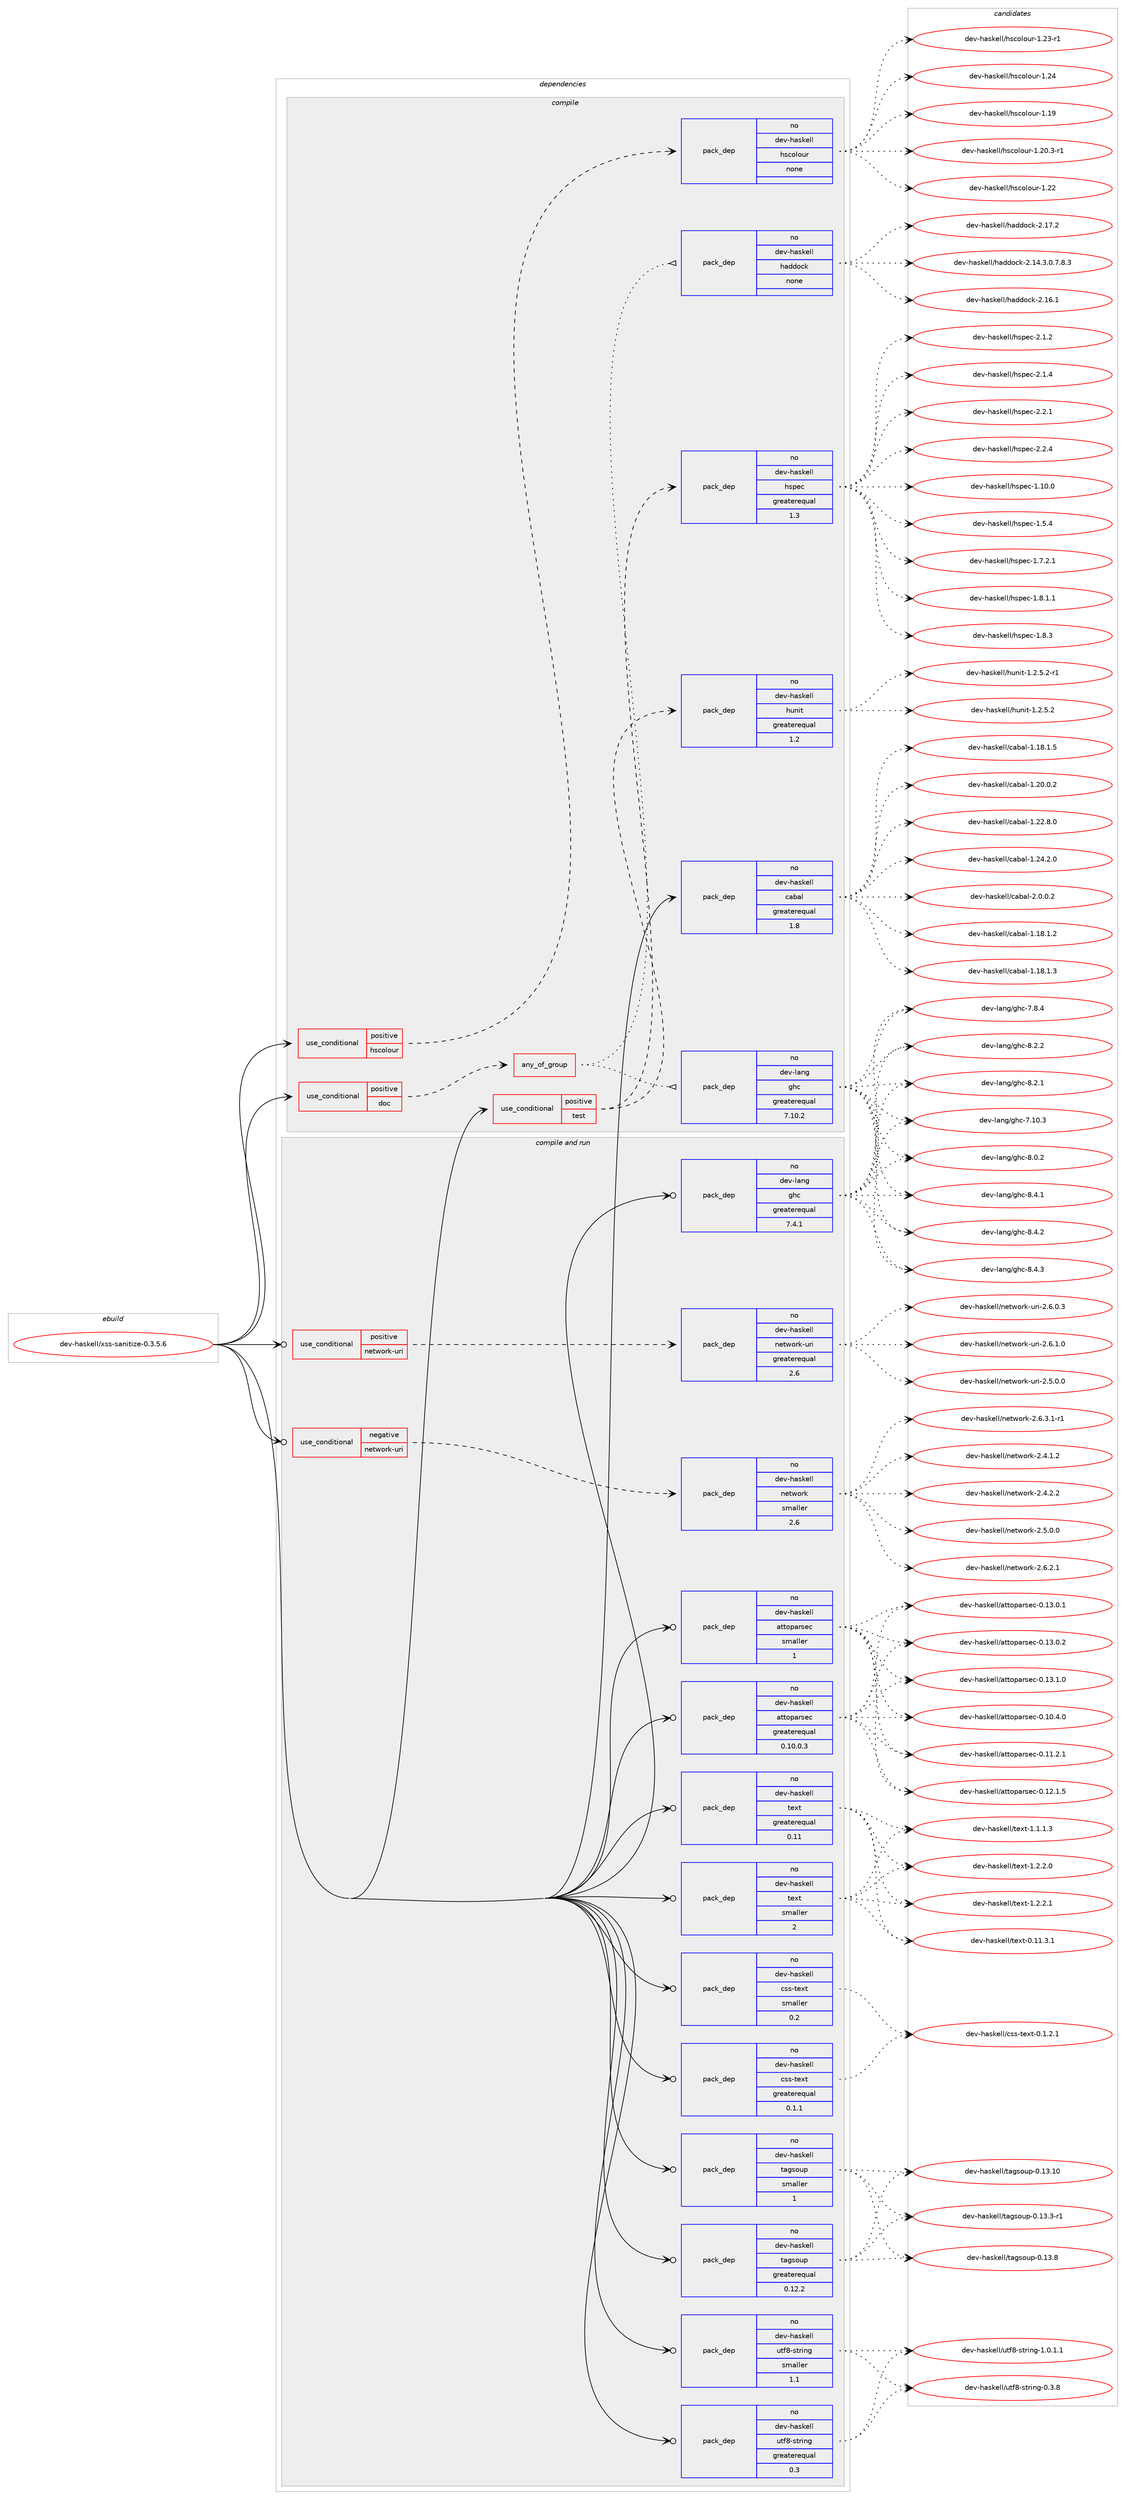 digraph prolog {

# *************
# Graph options
# *************

newrank=true;
concentrate=true;
compound=true;
graph [rankdir=LR,fontname=Helvetica,fontsize=10,ranksep=1.5];#, ranksep=2.5, nodesep=0.2];
edge  [arrowhead=vee];
node  [fontname=Helvetica,fontsize=10];

# **********
# The ebuild
# **********

subgraph cluster_leftcol {
color=gray;
rank=same;
label=<<i>ebuild</i>>;
id [label="dev-haskell/xss-sanitize-0.3.5.6", color=red, width=4, href="../dev-haskell/xss-sanitize-0.3.5.6.svg"];
}

# ****************
# The dependencies
# ****************

subgraph cluster_midcol {
color=gray;
label=<<i>dependencies</i>>;
subgraph cluster_compile {
fillcolor="#eeeeee";
style=filled;
label=<<i>compile</i>>;
subgraph cond362167 {
dependency1348653 [label=<<TABLE BORDER="0" CELLBORDER="1" CELLSPACING="0" CELLPADDING="4"><TR><TD ROWSPAN="3" CELLPADDING="10">use_conditional</TD></TR><TR><TD>positive</TD></TR><TR><TD>doc</TD></TR></TABLE>>, shape=none, color=red];
subgraph any21823 {
dependency1348654 [label=<<TABLE BORDER="0" CELLBORDER="1" CELLSPACING="0" CELLPADDING="4"><TR><TD CELLPADDING="10">any_of_group</TD></TR></TABLE>>, shape=none, color=red];subgraph pack964111 {
dependency1348655 [label=<<TABLE BORDER="0" CELLBORDER="1" CELLSPACING="0" CELLPADDING="4" WIDTH="220"><TR><TD ROWSPAN="6" CELLPADDING="30">pack_dep</TD></TR><TR><TD WIDTH="110">no</TD></TR><TR><TD>dev-haskell</TD></TR><TR><TD>haddock</TD></TR><TR><TD>none</TD></TR><TR><TD></TD></TR></TABLE>>, shape=none, color=blue];
}
dependency1348654:e -> dependency1348655:w [weight=20,style="dotted",arrowhead="oinv"];
subgraph pack964112 {
dependency1348656 [label=<<TABLE BORDER="0" CELLBORDER="1" CELLSPACING="0" CELLPADDING="4" WIDTH="220"><TR><TD ROWSPAN="6" CELLPADDING="30">pack_dep</TD></TR><TR><TD WIDTH="110">no</TD></TR><TR><TD>dev-lang</TD></TR><TR><TD>ghc</TD></TR><TR><TD>greaterequal</TD></TR><TR><TD>7.10.2</TD></TR></TABLE>>, shape=none, color=blue];
}
dependency1348654:e -> dependency1348656:w [weight=20,style="dotted",arrowhead="oinv"];
}
dependency1348653:e -> dependency1348654:w [weight=20,style="dashed",arrowhead="vee"];
}
id:e -> dependency1348653:w [weight=20,style="solid",arrowhead="vee"];
subgraph cond362168 {
dependency1348657 [label=<<TABLE BORDER="0" CELLBORDER="1" CELLSPACING="0" CELLPADDING="4"><TR><TD ROWSPAN="3" CELLPADDING="10">use_conditional</TD></TR><TR><TD>positive</TD></TR><TR><TD>hscolour</TD></TR></TABLE>>, shape=none, color=red];
subgraph pack964113 {
dependency1348658 [label=<<TABLE BORDER="0" CELLBORDER="1" CELLSPACING="0" CELLPADDING="4" WIDTH="220"><TR><TD ROWSPAN="6" CELLPADDING="30">pack_dep</TD></TR><TR><TD WIDTH="110">no</TD></TR><TR><TD>dev-haskell</TD></TR><TR><TD>hscolour</TD></TR><TR><TD>none</TD></TR><TR><TD></TD></TR></TABLE>>, shape=none, color=blue];
}
dependency1348657:e -> dependency1348658:w [weight=20,style="dashed",arrowhead="vee"];
}
id:e -> dependency1348657:w [weight=20,style="solid",arrowhead="vee"];
subgraph cond362169 {
dependency1348659 [label=<<TABLE BORDER="0" CELLBORDER="1" CELLSPACING="0" CELLPADDING="4"><TR><TD ROWSPAN="3" CELLPADDING="10">use_conditional</TD></TR><TR><TD>positive</TD></TR><TR><TD>test</TD></TR></TABLE>>, shape=none, color=red];
subgraph pack964114 {
dependency1348660 [label=<<TABLE BORDER="0" CELLBORDER="1" CELLSPACING="0" CELLPADDING="4" WIDTH="220"><TR><TD ROWSPAN="6" CELLPADDING="30">pack_dep</TD></TR><TR><TD WIDTH="110">no</TD></TR><TR><TD>dev-haskell</TD></TR><TR><TD>hspec</TD></TR><TR><TD>greaterequal</TD></TR><TR><TD>1.3</TD></TR></TABLE>>, shape=none, color=blue];
}
dependency1348659:e -> dependency1348660:w [weight=20,style="dashed",arrowhead="vee"];
subgraph pack964115 {
dependency1348661 [label=<<TABLE BORDER="0" CELLBORDER="1" CELLSPACING="0" CELLPADDING="4" WIDTH="220"><TR><TD ROWSPAN="6" CELLPADDING="30">pack_dep</TD></TR><TR><TD WIDTH="110">no</TD></TR><TR><TD>dev-haskell</TD></TR><TR><TD>hunit</TD></TR><TR><TD>greaterequal</TD></TR><TR><TD>1.2</TD></TR></TABLE>>, shape=none, color=blue];
}
dependency1348659:e -> dependency1348661:w [weight=20,style="dashed",arrowhead="vee"];
}
id:e -> dependency1348659:w [weight=20,style="solid",arrowhead="vee"];
subgraph pack964116 {
dependency1348662 [label=<<TABLE BORDER="0" CELLBORDER="1" CELLSPACING="0" CELLPADDING="4" WIDTH="220"><TR><TD ROWSPAN="6" CELLPADDING="30">pack_dep</TD></TR><TR><TD WIDTH="110">no</TD></TR><TR><TD>dev-haskell</TD></TR><TR><TD>cabal</TD></TR><TR><TD>greaterequal</TD></TR><TR><TD>1.8</TD></TR></TABLE>>, shape=none, color=blue];
}
id:e -> dependency1348662:w [weight=20,style="solid",arrowhead="vee"];
}
subgraph cluster_compileandrun {
fillcolor="#eeeeee";
style=filled;
label=<<i>compile and run</i>>;
subgraph cond362170 {
dependency1348663 [label=<<TABLE BORDER="0" CELLBORDER="1" CELLSPACING="0" CELLPADDING="4"><TR><TD ROWSPAN="3" CELLPADDING="10">use_conditional</TD></TR><TR><TD>negative</TD></TR><TR><TD>network-uri</TD></TR></TABLE>>, shape=none, color=red];
subgraph pack964117 {
dependency1348664 [label=<<TABLE BORDER="0" CELLBORDER="1" CELLSPACING="0" CELLPADDING="4" WIDTH="220"><TR><TD ROWSPAN="6" CELLPADDING="30">pack_dep</TD></TR><TR><TD WIDTH="110">no</TD></TR><TR><TD>dev-haskell</TD></TR><TR><TD>network</TD></TR><TR><TD>smaller</TD></TR><TR><TD>2.6</TD></TR></TABLE>>, shape=none, color=blue];
}
dependency1348663:e -> dependency1348664:w [weight=20,style="dashed",arrowhead="vee"];
}
id:e -> dependency1348663:w [weight=20,style="solid",arrowhead="odotvee"];
subgraph cond362171 {
dependency1348665 [label=<<TABLE BORDER="0" CELLBORDER="1" CELLSPACING="0" CELLPADDING="4"><TR><TD ROWSPAN="3" CELLPADDING="10">use_conditional</TD></TR><TR><TD>positive</TD></TR><TR><TD>network-uri</TD></TR></TABLE>>, shape=none, color=red];
subgraph pack964118 {
dependency1348666 [label=<<TABLE BORDER="0" CELLBORDER="1" CELLSPACING="0" CELLPADDING="4" WIDTH="220"><TR><TD ROWSPAN="6" CELLPADDING="30">pack_dep</TD></TR><TR><TD WIDTH="110">no</TD></TR><TR><TD>dev-haskell</TD></TR><TR><TD>network-uri</TD></TR><TR><TD>greaterequal</TD></TR><TR><TD>2.6</TD></TR></TABLE>>, shape=none, color=blue];
}
dependency1348665:e -> dependency1348666:w [weight=20,style="dashed",arrowhead="vee"];
}
id:e -> dependency1348665:w [weight=20,style="solid",arrowhead="odotvee"];
subgraph pack964119 {
dependency1348667 [label=<<TABLE BORDER="0" CELLBORDER="1" CELLSPACING="0" CELLPADDING="4" WIDTH="220"><TR><TD ROWSPAN="6" CELLPADDING="30">pack_dep</TD></TR><TR><TD WIDTH="110">no</TD></TR><TR><TD>dev-haskell</TD></TR><TR><TD>attoparsec</TD></TR><TR><TD>greaterequal</TD></TR><TR><TD>0.10.0.3</TD></TR></TABLE>>, shape=none, color=blue];
}
id:e -> dependency1348667:w [weight=20,style="solid",arrowhead="odotvee"];
subgraph pack964120 {
dependency1348668 [label=<<TABLE BORDER="0" CELLBORDER="1" CELLSPACING="0" CELLPADDING="4" WIDTH="220"><TR><TD ROWSPAN="6" CELLPADDING="30">pack_dep</TD></TR><TR><TD WIDTH="110">no</TD></TR><TR><TD>dev-haskell</TD></TR><TR><TD>attoparsec</TD></TR><TR><TD>smaller</TD></TR><TR><TD>1</TD></TR></TABLE>>, shape=none, color=blue];
}
id:e -> dependency1348668:w [weight=20,style="solid",arrowhead="odotvee"];
subgraph pack964121 {
dependency1348669 [label=<<TABLE BORDER="0" CELLBORDER="1" CELLSPACING="0" CELLPADDING="4" WIDTH="220"><TR><TD ROWSPAN="6" CELLPADDING="30">pack_dep</TD></TR><TR><TD WIDTH="110">no</TD></TR><TR><TD>dev-haskell</TD></TR><TR><TD>css-text</TD></TR><TR><TD>greaterequal</TD></TR><TR><TD>0.1.1</TD></TR></TABLE>>, shape=none, color=blue];
}
id:e -> dependency1348669:w [weight=20,style="solid",arrowhead="odotvee"];
subgraph pack964122 {
dependency1348670 [label=<<TABLE BORDER="0" CELLBORDER="1" CELLSPACING="0" CELLPADDING="4" WIDTH="220"><TR><TD ROWSPAN="6" CELLPADDING="30">pack_dep</TD></TR><TR><TD WIDTH="110">no</TD></TR><TR><TD>dev-haskell</TD></TR><TR><TD>css-text</TD></TR><TR><TD>smaller</TD></TR><TR><TD>0.2</TD></TR></TABLE>>, shape=none, color=blue];
}
id:e -> dependency1348670:w [weight=20,style="solid",arrowhead="odotvee"];
subgraph pack964123 {
dependency1348671 [label=<<TABLE BORDER="0" CELLBORDER="1" CELLSPACING="0" CELLPADDING="4" WIDTH="220"><TR><TD ROWSPAN="6" CELLPADDING="30">pack_dep</TD></TR><TR><TD WIDTH="110">no</TD></TR><TR><TD>dev-haskell</TD></TR><TR><TD>tagsoup</TD></TR><TR><TD>greaterequal</TD></TR><TR><TD>0.12.2</TD></TR></TABLE>>, shape=none, color=blue];
}
id:e -> dependency1348671:w [weight=20,style="solid",arrowhead="odotvee"];
subgraph pack964124 {
dependency1348672 [label=<<TABLE BORDER="0" CELLBORDER="1" CELLSPACING="0" CELLPADDING="4" WIDTH="220"><TR><TD ROWSPAN="6" CELLPADDING="30">pack_dep</TD></TR><TR><TD WIDTH="110">no</TD></TR><TR><TD>dev-haskell</TD></TR><TR><TD>tagsoup</TD></TR><TR><TD>smaller</TD></TR><TR><TD>1</TD></TR></TABLE>>, shape=none, color=blue];
}
id:e -> dependency1348672:w [weight=20,style="solid",arrowhead="odotvee"];
subgraph pack964125 {
dependency1348673 [label=<<TABLE BORDER="0" CELLBORDER="1" CELLSPACING="0" CELLPADDING="4" WIDTH="220"><TR><TD ROWSPAN="6" CELLPADDING="30">pack_dep</TD></TR><TR><TD WIDTH="110">no</TD></TR><TR><TD>dev-haskell</TD></TR><TR><TD>text</TD></TR><TR><TD>greaterequal</TD></TR><TR><TD>0.11</TD></TR></TABLE>>, shape=none, color=blue];
}
id:e -> dependency1348673:w [weight=20,style="solid",arrowhead="odotvee"];
subgraph pack964126 {
dependency1348674 [label=<<TABLE BORDER="0" CELLBORDER="1" CELLSPACING="0" CELLPADDING="4" WIDTH="220"><TR><TD ROWSPAN="6" CELLPADDING="30">pack_dep</TD></TR><TR><TD WIDTH="110">no</TD></TR><TR><TD>dev-haskell</TD></TR><TR><TD>text</TD></TR><TR><TD>smaller</TD></TR><TR><TD>2</TD></TR></TABLE>>, shape=none, color=blue];
}
id:e -> dependency1348674:w [weight=20,style="solid",arrowhead="odotvee"];
subgraph pack964127 {
dependency1348675 [label=<<TABLE BORDER="0" CELLBORDER="1" CELLSPACING="0" CELLPADDING="4" WIDTH="220"><TR><TD ROWSPAN="6" CELLPADDING="30">pack_dep</TD></TR><TR><TD WIDTH="110">no</TD></TR><TR><TD>dev-haskell</TD></TR><TR><TD>utf8-string</TD></TR><TR><TD>greaterequal</TD></TR><TR><TD>0.3</TD></TR></TABLE>>, shape=none, color=blue];
}
id:e -> dependency1348675:w [weight=20,style="solid",arrowhead="odotvee"];
subgraph pack964128 {
dependency1348676 [label=<<TABLE BORDER="0" CELLBORDER="1" CELLSPACING="0" CELLPADDING="4" WIDTH="220"><TR><TD ROWSPAN="6" CELLPADDING="30">pack_dep</TD></TR><TR><TD WIDTH="110">no</TD></TR><TR><TD>dev-haskell</TD></TR><TR><TD>utf8-string</TD></TR><TR><TD>smaller</TD></TR><TR><TD>1.1</TD></TR></TABLE>>, shape=none, color=blue];
}
id:e -> dependency1348676:w [weight=20,style="solid",arrowhead="odotvee"];
subgraph pack964129 {
dependency1348677 [label=<<TABLE BORDER="0" CELLBORDER="1" CELLSPACING="0" CELLPADDING="4" WIDTH="220"><TR><TD ROWSPAN="6" CELLPADDING="30">pack_dep</TD></TR><TR><TD WIDTH="110">no</TD></TR><TR><TD>dev-lang</TD></TR><TR><TD>ghc</TD></TR><TR><TD>greaterequal</TD></TR><TR><TD>7.4.1</TD></TR></TABLE>>, shape=none, color=blue];
}
id:e -> dependency1348677:w [weight=20,style="solid",arrowhead="odotvee"];
}
subgraph cluster_run {
fillcolor="#eeeeee";
style=filled;
label=<<i>run</i>>;
}
}

# **************
# The candidates
# **************

subgraph cluster_choices {
rank=same;
color=gray;
label=<<i>candidates</i>>;

subgraph choice964111 {
color=black;
nodesep=1;
choice1001011184510497115107101108108471049710010011199107455046495246514648465546564651 [label="dev-haskell/haddock-2.14.3.0.7.8.3", color=red, width=4,href="../dev-haskell/haddock-2.14.3.0.7.8.3.svg"];
choice100101118451049711510710110810847104971001001119910745504649544649 [label="dev-haskell/haddock-2.16.1", color=red, width=4,href="../dev-haskell/haddock-2.16.1.svg"];
choice100101118451049711510710110810847104971001001119910745504649554650 [label="dev-haskell/haddock-2.17.2", color=red, width=4,href="../dev-haskell/haddock-2.17.2.svg"];
dependency1348655:e -> choice1001011184510497115107101108108471049710010011199107455046495246514648465546564651:w [style=dotted,weight="100"];
dependency1348655:e -> choice100101118451049711510710110810847104971001001119910745504649544649:w [style=dotted,weight="100"];
dependency1348655:e -> choice100101118451049711510710110810847104971001001119910745504649554650:w [style=dotted,weight="100"];
}
subgraph choice964112 {
color=black;
nodesep=1;
choice1001011184510897110103471031049945554649484651 [label="dev-lang/ghc-7.10.3", color=red, width=4,href="../dev-lang/ghc-7.10.3.svg"];
choice10010111845108971101034710310499455546564652 [label="dev-lang/ghc-7.8.4", color=red, width=4,href="../dev-lang/ghc-7.8.4.svg"];
choice10010111845108971101034710310499455646484650 [label="dev-lang/ghc-8.0.2", color=red, width=4,href="../dev-lang/ghc-8.0.2.svg"];
choice10010111845108971101034710310499455646504649 [label="dev-lang/ghc-8.2.1", color=red, width=4,href="../dev-lang/ghc-8.2.1.svg"];
choice10010111845108971101034710310499455646504650 [label="dev-lang/ghc-8.2.2", color=red, width=4,href="../dev-lang/ghc-8.2.2.svg"];
choice10010111845108971101034710310499455646524649 [label="dev-lang/ghc-8.4.1", color=red, width=4,href="../dev-lang/ghc-8.4.1.svg"];
choice10010111845108971101034710310499455646524650 [label="dev-lang/ghc-8.4.2", color=red, width=4,href="../dev-lang/ghc-8.4.2.svg"];
choice10010111845108971101034710310499455646524651 [label="dev-lang/ghc-8.4.3", color=red, width=4,href="../dev-lang/ghc-8.4.3.svg"];
dependency1348656:e -> choice1001011184510897110103471031049945554649484651:w [style=dotted,weight="100"];
dependency1348656:e -> choice10010111845108971101034710310499455546564652:w [style=dotted,weight="100"];
dependency1348656:e -> choice10010111845108971101034710310499455646484650:w [style=dotted,weight="100"];
dependency1348656:e -> choice10010111845108971101034710310499455646504649:w [style=dotted,weight="100"];
dependency1348656:e -> choice10010111845108971101034710310499455646504650:w [style=dotted,weight="100"];
dependency1348656:e -> choice10010111845108971101034710310499455646524649:w [style=dotted,weight="100"];
dependency1348656:e -> choice10010111845108971101034710310499455646524650:w [style=dotted,weight="100"];
dependency1348656:e -> choice10010111845108971101034710310499455646524651:w [style=dotted,weight="100"];
}
subgraph choice964113 {
color=black;
nodesep=1;
choice100101118451049711510710110810847104115991111081111171144549464957 [label="dev-haskell/hscolour-1.19", color=red, width=4,href="../dev-haskell/hscolour-1.19.svg"];
choice10010111845104971151071011081084710411599111108111117114454946504846514511449 [label="dev-haskell/hscolour-1.20.3-r1", color=red, width=4,href="../dev-haskell/hscolour-1.20.3-r1.svg"];
choice100101118451049711510710110810847104115991111081111171144549465050 [label="dev-haskell/hscolour-1.22", color=red, width=4,href="../dev-haskell/hscolour-1.22.svg"];
choice1001011184510497115107101108108471041159911110811111711445494650514511449 [label="dev-haskell/hscolour-1.23-r1", color=red, width=4,href="../dev-haskell/hscolour-1.23-r1.svg"];
choice100101118451049711510710110810847104115991111081111171144549465052 [label="dev-haskell/hscolour-1.24", color=red, width=4,href="../dev-haskell/hscolour-1.24.svg"];
dependency1348658:e -> choice100101118451049711510710110810847104115991111081111171144549464957:w [style=dotted,weight="100"];
dependency1348658:e -> choice10010111845104971151071011081084710411599111108111117114454946504846514511449:w [style=dotted,weight="100"];
dependency1348658:e -> choice100101118451049711510710110810847104115991111081111171144549465050:w [style=dotted,weight="100"];
dependency1348658:e -> choice1001011184510497115107101108108471041159911110811111711445494650514511449:w [style=dotted,weight="100"];
dependency1348658:e -> choice100101118451049711510710110810847104115991111081111171144549465052:w [style=dotted,weight="100"];
}
subgraph choice964114 {
color=black;
nodesep=1;
choice1001011184510497115107101108108471041151121019945494649484648 [label="dev-haskell/hspec-1.10.0", color=red, width=4,href="../dev-haskell/hspec-1.10.0.svg"];
choice10010111845104971151071011081084710411511210199454946534652 [label="dev-haskell/hspec-1.5.4", color=red, width=4,href="../dev-haskell/hspec-1.5.4.svg"];
choice100101118451049711510710110810847104115112101994549465546504649 [label="dev-haskell/hspec-1.7.2.1", color=red, width=4,href="../dev-haskell/hspec-1.7.2.1.svg"];
choice100101118451049711510710110810847104115112101994549465646494649 [label="dev-haskell/hspec-1.8.1.1", color=red, width=4,href="../dev-haskell/hspec-1.8.1.1.svg"];
choice10010111845104971151071011081084710411511210199454946564651 [label="dev-haskell/hspec-1.8.3", color=red, width=4,href="../dev-haskell/hspec-1.8.3.svg"];
choice10010111845104971151071011081084710411511210199455046494650 [label="dev-haskell/hspec-2.1.2", color=red, width=4,href="../dev-haskell/hspec-2.1.2.svg"];
choice10010111845104971151071011081084710411511210199455046494652 [label="dev-haskell/hspec-2.1.4", color=red, width=4,href="../dev-haskell/hspec-2.1.4.svg"];
choice10010111845104971151071011081084710411511210199455046504649 [label="dev-haskell/hspec-2.2.1", color=red, width=4,href="../dev-haskell/hspec-2.2.1.svg"];
choice10010111845104971151071011081084710411511210199455046504652 [label="dev-haskell/hspec-2.2.4", color=red, width=4,href="../dev-haskell/hspec-2.2.4.svg"];
dependency1348660:e -> choice1001011184510497115107101108108471041151121019945494649484648:w [style=dotted,weight="100"];
dependency1348660:e -> choice10010111845104971151071011081084710411511210199454946534652:w [style=dotted,weight="100"];
dependency1348660:e -> choice100101118451049711510710110810847104115112101994549465546504649:w [style=dotted,weight="100"];
dependency1348660:e -> choice100101118451049711510710110810847104115112101994549465646494649:w [style=dotted,weight="100"];
dependency1348660:e -> choice10010111845104971151071011081084710411511210199454946564651:w [style=dotted,weight="100"];
dependency1348660:e -> choice10010111845104971151071011081084710411511210199455046494650:w [style=dotted,weight="100"];
dependency1348660:e -> choice10010111845104971151071011081084710411511210199455046494652:w [style=dotted,weight="100"];
dependency1348660:e -> choice10010111845104971151071011081084710411511210199455046504649:w [style=dotted,weight="100"];
dependency1348660:e -> choice10010111845104971151071011081084710411511210199455046504652:w [style=dotted,weight="100"];
}
subgraph choice964115 {
color=black;
nodesep=1;
choice1001011184510497115107101108108471041171101051164549465046534650 [label="dev-haskell/hunit-1.2.5.2", color=red, width=4,href="../dev-haskell/hunit-1.2.5.2.svg"];
choice10010111845104971151071011081084710411711010511645494650465346504511449 [label="dev-haskell/hunit-1.2.5.2-r1", color=red, width=4,href="../dev-haskell/hunit-1.2.5.2-r1.svg"];
dependency1348661:e -> choice1001011184510497115107101108108471041171101051164549465046534650:w [style=dotted,weight="100"];
dependency1348661:e -> choice10010111845104971151071011081084710411711010511645494650465346504511449:w [style=dotted,weight="100"];
}
subgraph choice964116 {
color=black;
nodesep=1;
choice10010111845104971151071011081084799979897108454946495646494650 [label="dev-haskell/cabal-1.18.1.2", color=red, width=4,href="../dev-haskell/cabal-1.18.1.2.svg"];
choice10010111845104971151071011081084799979897108454946495646494651 [label="dev-haskell/cabal-1.18.1.3", color=red, width=4,href="../dev-haskell/cabal-1.18.1.3.svg"];
choice10010111845104971151071011081084799979897108454946495646494653 [label="dev-haskell/cabal-1.18.1.5", color=red, width=4,href="../dev-haskell/cabal-1.18.1.5.svg"];
choice10010111845104971151071011081084799979897108454946504846484650 [label="dev-haskell/cabal-1.20.0.2", color=red, width=4,href="../dev-haskell/cabal-1.20.0.2.svg"];
choice10010111845104971151071011081084799979897108454946505046564648 [label="dev-haskell/cabal-1.22.8.0", color=red, width=4,href="../dev-haskell/cabal-1.22.8.0.svg"];
choice10010111845104971151071011081084799979897108454946505246504648 [label="dev-haskell/cabal-1.24.2.0", color=red, width=4,href="../dev-haskell/cabal-1.24.2.0.svg"];
choice100101118451049711510710110810847999798971084550464846484650 [label="dev-haskell/cabal-2.0.0.2", color=red, width=4,href="../dev-haskell/cabal-2.0.0.2.svg"];
dependency1348662:e -> choice10010111845104971151071011081084799979897108454946495646494650:w [style=dotted,weight="100"];
dependency1348662:e -> choice10010111845104971151071011081084799979897108454946495646494651:w [style=dotted,weight="100"];
dependency1348662:e -> choice10010111845104971151071011081084799979897108454946495646494653:w [style=dotted,weight="100"];
dependency1348662:e -> choice10010111845104971151071011081084799979897108454946504846484650:w [style=dotted,weight="100"];
dependency1348662:e -> choice10010111845104971151071011081084799979897108454946505046564648:w [style=dotted,weight="100"];
dependency1348662:e -> choice10010111845104971151071011081084799979897108454946505246504648:w [style=dotted,weight="100"];
dependency1348662:e -> choice100101118451049711510710110810847999798971084550464846484650:w [style=dotted,weight="100"];
}
subgraph choice964117 {
color=black;
nodesep=1;
choice1001011184510497115107101108108471101011161191111141074550465246494650 [label="dev-haskell/network-2.4.1.2", color=red, width=4,href="../dev-haskell/network-2.4.1.2.svg"];
choice1001011184510497115107101108108471101011161191111141074550465246504650 [label="dev-haskell/network-2.4.2.2", color=red, width=4,href="../dev-haskell/network-2.4.2.2.svg"];
choice1001011184510497115107101108108471101011161191111141074550465346484648 [label="dev-haskell/network-2.5.0.0", color=red, width=4,href="../dev-haskell/network-2.5.0.0.svg"];
choice1001011184510497115107101108108471101011161191111141074550465446504649 [label="dev-haskell/network-2.6.2.1", color=red, width=4,href="../dev-haskell/network-2.6.2.1.svg"];
choice10010111845104971151071011081084711010111611911111410745504654465146494511449 [label="dev-haskell/network-2.6.3.1-r1", color=red, width=4,href="../dev-haskell/network-2.6.3.1-r1.svg"];
dependency1348664:e -> choice1001011184510497115107101108108471101011161191111141074550465246494650:w [style=dotted,weight="100"];
dependency1348664:e -> choice1001011184510497115107101108108471101011161191111141074550465246504650:w [style=dotted,weight="100"];
dependency1348664:e -> choice1001011184510497115107101108108471101011161191111141074550465346484648:w [style=dotted,weight="100"];
dependency1348664:e -> choice1001011184510497115107101108108471101011161191111141074550465446504649:w [style=dotted,weight="100"];
dependency1348664:e -> choice10010111845104971151071011081084711010111611911111410745504654465146494511449:w [style=dotted,weight="100"];
}
subgraph choice964118 {
color=black;
nodesep=1;
choice100101118451049711510710110810847110101116119111114107451171141054550465346484648 [label="dev-haskell/network-uri-2.5.0.0", color=red, width=4,href="../dev-haskell/network-uri-2.5.0.0.svg"];
choice100101118451049711510710110810847110101116119111114107451171141054550465446484651 [label="dev-haskell/network-uri-2.6.0.3", color=red, width=4,href="../dev-haskell/network-uri-2.6.0.3.svg"];
choice100101118451049711510710110810847110101116119111114107451171141054550465446494648 [label="dev-haskell/network-uri-2.6.1.0", color=red, width=4,href="../dev-haskell/network-uri-2.6.1.0.svg"];
dependency1348666:e -> choice100101118451049711510710110810847110101116119111114107451171141054550465346484648:w [style=dotted,weight="100"];
dependency1348666:e -> choice100101118451049711510710110810847110101116119111114107451171141054550465446484651:w [style=dotted,weight="100"];
dependency1348666:e -> choice100101118451049711510710110810847110101116119111114107451171141054550465446494648:w [style=dotted,weight="100"];
}
subgraph choice964119 {
color=black;
nodesep=1;
choice100101118451049711510710110810847971161161111129711411510199454846494846524648 [label="dev-haskell/attoparsec-0.10.4.0", color=red, width=4,href="../dev-haskell/attoparsec-0.10.4.0.svg"];
choice100101118451049711510710110810847971161161111129711411510199454846494946504649 [label="dev-haskell/attoparsec-0.11.2.1", color=red, width=4,href="../dev-haskell/attoparsec-0.11.2.1.svg"];
choice100101118451049711510710110810847971161161111129711411510199454846495046494653 [label="dev-haskell/attoparsec-0.12.1.5", color=red, width=4,href="../dev-haskell/attoparsec-0.12.1.5.svg"];
choice100101118451049711510710110810847971161161111129711411510199454846495146484649 [label="dev-haskell/attoparsec-0.13.0.1", color=red, width=4,href="../dev-haskell/attoparsec-0.13.0.1.svg"];
choice100101118451049711510710110810847971161161111129711411510199454846495146484650 [label="dev-haskell/attoparsec-0.13.0.2", color=red, width=4,href="../dev-haskell/attoparsec-0.13.0.2.svg"];
choice100101118451049711510710110810847971161161111129711411510199454846495146494648 [label="dev-haskell/attoparsec-0.13.1.0", color=red, width=4,href="../dev-haskell/attoparsec-0.13.1.0.svg"];
dependency1348667:e -> choice100101118451049711510710110810847971161161111129711411510199454846494846524648:w [style=dotted,weight="100"];
dependency1348667:e -> choice100101118451049711510710110810847971161161111129711411510199454846494946504649:w [style=dotted,weight="100"];
dependency1348667:e -> choice100101118451049711510710110810847971161161111129711411510199454846495046494653:w [style=dotted,weight="100"];
dependency1348667:e -> choice100101118451049711510710110810847971161161111129711411510199454846495146484649:w [style=dotted,weight="100"];
dependency1348667:e -> choice100101118451049711510710110810847971161161111129711411510199454846495146484650:w [style=dotted,weight="100"];
dependency1348667:e -> choice100101118451049711510710110810847971161161111129711411510199454846495146494648:w [style=dotted,weight="100"];
}
subgraph choice964120 {
color=black;
nodesep=1;
choice100101118451049711510710110810847971161161111129711411510199454846494846524648 [label="dev-haskell/attoparsec-0.10.4.0", color=red, width=4,href="../dev-haskell/attoparsec-0.10.4.0.svg"];
choice100101118451049711510710110810847971161161111129711411510199454846494946504649 [label="dev-haskell/attoparsec-0.11.2.1", color=red, width=4,href="../dev-haskell/attoparsec-0.11.2.1.svg"];
choice100101118451049711510710110810847971161161111129711411510199454846495046494653 [label="dev-haskell/attoparsec-0.12.1.5", color=red, width=4,href="../dev-haskell/attoparsec-0.12.1.5.svg"];
choice100101118451049711510710110810847971161161111129711411510199454846495146484649 [label="dev-haskell/attoparsec-0.13.0.1", color=red, width=4,href="../dev-haskell/attoparsec-0.13.0.1.svg"];
choice100101118451049711510710110810847971161161111129711411510199454846495146484650 [label="dev-haskell/attoparsec-0.13.0.2", color=red, width=4,href="../dev-haskell/attoparsec-0.13.0.2.svg"];
choice100101118451049711510710110810847971161161111129711411510199454846495146494648 [label="dev-haskell/attoparsec-0.13.1.0", color=red, width=4,href="../dev-haskell/attoparsec-0.13.1.0.svg"];
dependency1348668:e -> choice100101118451049711510710110810847971161161111129711411510199454846494846524648:w [style=dotted,weight="100"];
dependency1348668:e -> choice100101118451049711510710110810847971161161111129711411510199454846494946504649:w [style=dotted,weight="100"];
dependency1348668:e -> choice100101118451049711510710110810847971161161111129711411510199454846495046494653:w [style=dotted,weight="100"];
dependency1348668:e -> choice100101118451049711510710110810847971161161111129711411510199454846495146484649:w [style=dotted,weight="100"];
dependency1348668:e -> choice100101118451049711510710110810847971161161111129711411510199454846495146484650:w [style=dotted,weight="100"];
dependency1348668:e -> choice100101118451049711510710110810847971161161111129711411510199454846495146494648:w [style=dotted,weight="100"];
}
subgraph choice964121 {
color=black;
nodesep=1;
choice10010111845104971151071011081084799115115451161011201164548464946504649 [label="dev-haskell/css-text-0.1.2.1", color=red, width=4,href="../dev-haskell/css-text-0.1.2.1.svg"];
dependency1348669:e -> choice10010111845104971151071011081084799115115451161011201164548464946504649:w [style=dotted,weight="100"];
}
subgraph choice964122 {
color=black;
nodesep=1;
choice10010111845104971151071011081084799115115451161011201164548464946504649 [label="dev-haskell/css-text-0.1.2.1", color=red, width=4,href="../dev-haskell/css-text-0.1.2.1.svg"];
dependency1348670:e -> choice10010111845104971151071011081084799115115451161011201164548464946504649:w [style=dotted,weight="100"];
}
subgraph choice964123 {
color=black;
nodesep=1;
choice100101118451049711510710110810847116971031151111171124548464951464948 [label="dev-haskell/tagsoup-0.13.10", color=red, width=4,href="../dev-haskell/tagsoup-0.13.10.svg"];
choice10010111845104971151071011081084711697103115111117112454846495146514511449 [label="dev-haskell/tagsoup-0.13.3-r1", color=red, width=4,href="../dev-haskell/tagsoup-0.13.3-r1.svg"];
choice1001011184510497115107101108108471169710311511111711245484649514656 [label="dev-haskell/tagsoup-0.13.8", color=red, width=4,href="../dev-haskell/tagsoup-0.13.8.svg"];
dependency1348671:e -> choice100101118451049711510710110810847116971031151111171124548464951464948:w [style=dotted,weight="100"];
dependency1348671:e -> choice10010111845104971151071011081084711697103115111117112454846495146514511449:w [style=dotted,weight="100"];
dependency1348671:e -> choice1001011184510497115107101108108471169710311511111711245484649514656:w [style=dotted,weight="100"];
}
subgraph choice964124 {
color=black;
nodesep=1;
choice100101118451049711510710110810847116971031151111171124548464951464948 [label="dev-haskell/tagsoup-0.13.10", color=red, width=4,href="../dev-haskell/tagsoup-0.13.10.svg"];
choice10010111845104971151071011081084711697103115111117112454846495146514511449 [label="dev-haskell/tagsoup-0.13.3-r1", color=red, width=4,href="../dev-haskell/tagsoup-0.13.3-r1.svg"];
choice1001011184510497115107101108108471169710311511111711245484649514656 [label="dev-haskell/tagsoup-0.13.8", color=red, width=4,href="../dev-haskell/tagsoup-0.13.8.svg"];
dependency1348672:e -> choice100101118451049711510710110810847116971031151111171124548464951464948:w [style=dotted,weight="100"];
dependency1348672:e -> choice10010111845104971151071011081084711697103115111117112454846495146514511449:w [style=dotted,weight="100"];
dependency1348672:e -> choice1001011184510497115107101108108471169710311511111711245484649514656:w [style=dotted,weight="100"];
}
subgraph choice964125 {
color=black;
nodesep=1;
choice100101118451049711510710110810847116101120116454846494946514649 [label="dev-haskell/text-0.11.3.1", color=red, width=4,href="../dev-haskell/text-0.11.3.1.svg"];
choice1001011184510497115107101108108471161011201164549464946494651 [label="dev-haskell/text-1.1.1.3", color=red, width=4,href="../dev-haskell/text-1.1.1.3.svg"];
choice1001011184510497115107101108108471161011201164549465046504648 [label="dev-haskell/text-1.2.2.0", color=red, width=4,href="../dev-haskell/text-1.2.2.0.svg"];
choice1001011184510497115107101108108471161011201164549465046504649 [label="dev-haskell/text-1.2.2.1", color=red, width=4,href="../dev-haskell/text-1.2.2.1.svg"];
dependency1348673:e -> choice100101118451049711510710110810847116101120116454846494946514649:w [style=dotted,weight="100"];
dependency1348673:e -> choice1001011184510497115107101108108471161011201164549464946494651:w [style=dotted,weight="100"];
dependency1348673:e -> choice1001011184510497115107101108108471161011201164549465046504648:w [style=dotted,weight="100"];
dependency1348673:e -> choice1001011184510497115107101108108471161011201164549465046504649:w [style=dotted,weight="100"];
}
subgraph choice964126 {
color=black;
nodesep=1;
choice100101118451049711510710110810847116101120116454846494946514649 [label="dev-haskell/text-0.11.3.1", color=red, width=4,href="../dev-haskell/text-0.11.3.1.svg"];
choice1001011184510497115107101108108471161011201164549464946494651 [label="dev-haskell/text-1.1.1.3", color=red, width=4,href="../dev-haskell/text-1.1.1.3.svg"];
choice1001011184510497115107101108108471161011201164549465046504648 [label="dev-haskell/text-1.2.2.0", color=red, width=4,href="../dev-haskell/text-1.2.2.0.svg"];
choice1001011184510497115107101108108471161011201164549465046504649 [label="dev-haskell/text-1.2.2.1", color=red, width=4,href="../dev-haskell/text-1.2.2.1.svg"];
dependency1348674:e -> choice100101118451049711510710110810847116101120116454846494946514649:w [style=dotted,weight="100"];
dependency1348674:e -> choice1001011184510497115107101108108471161011201164549464946494651:w [style=dotted,weight="100"];
dependency1348674:e -> choice1001011184510497115107101108108471161011201164549465046504648:w [style=dotted,weight="100"];
dependency1348674:e -> choice1001011184510497115107101108108471161011201164549465046504649:w [style=dotted,weight="100"];
}
subgraph choice964127 {
color=black;
nodesep=1;
choice1001011184510497115107101108108471171161025645115116114105110103454846514656 [label="dev-haskell/utf8-string-0.3.8", color=red, width=4,href="../dev-haskell/utf8-string-0.3.8.svg"];
choice10010111845104971151071011081084711711610256451151161141051101034549464846494649 [label="dev-haskell/utf8-string-1.0.1.1", color=red, width=4,href="../dev-haskell/utf8-string-1.0.1.1.svg"];
dependency1348675:e -> choice1001011184510497115107101108108471171161025645115116114105110103454846514656:w [style=dotted,weight="100"];
dependency1348675:e -> choice10010111845104971151071011081084711711610256451151161141051101034549464846494649:w [style=dotted,weight="100"];
}
subgraph choice964128 {
color=black;
nodesep=1;
choice1001011184510497115107101108108471171161025645115116114105110103454846514656 [label="dev-haskell/utf8-string-0.3.8", color=red, width=4,href="../dev-haskell/utf8-string-0.3.8.svg"];
choice10010111845104971151071011081084711711610256451151161141051101034549464846494649 [label="dev-haskell/utf8-string-1.0.1.1", color=red, width=4,href="../dev-haskell/utf8-string-1.0.1.1.svg"];
dependency1348676:e -> choice1001011184510497115107101108108471171161025645115116114105110103454846514656:w [style=dotted,weight="100"];
dependency1348676:e -> choice10010111845104971151071011081084711711610256451151161141051101034549464846494649:w [style=dotted,weight="100"];
}
subgraph choice964129 {
color=black;
nodesep=1;
choice1001011184510897110103471031049945554649484651 [label="dev-lang/ghc-7.10.3", color=red, width=4,href="../dev-lang/ghc-7.10.3.svg"];
choice10010111845108971101034710310499455546564652 [label="dev-lang/ghc-7.8.4", color=red, width=4,href="../dev-lang/ghc-7.8.4.svg"];
choice10010111845108971101034710310499455646484650 [label="dev-lang/ghc-8.0.2", color=red, width=4,href="../dev-lang/ghc-8.0.2.svg"];
choice10010111845108971101034710310499455646504649 [label="dev-lang/ghc-8.2.1", color=red, width=4,href="../dev-lang/ghc-8.2.1.svg"];
choice10010111845108971101034710310499455646504650 [label="dev-lang/ghc-8.2.2", color=red, width=4,href="../dev-lang/ghc-8.2.2.svg"];
choice10010111845108971101034710310499455646524649 [label="dev-lang/ghc-8.4.1", color=red, width=4,href="../dev-lang/ghc-8.4.1.svg"];
choice10010111845108971101034710310499455646524650 [label="dev-lang/ghc-8.4.2", color=red, width=4,href="../dev-lang/ghc-8.4.2.svg"];
choice10010111845108971101034710310499455646524651 [label="dev-lang/ghc-8.4.3", color=red, width=4,href="../dev-lang/ghc-8.4.3.svg"];
dependency1348677:e -> choice1001011184510897110103471031049945554649484651:w [style=dotted,weight="100"];
dependency1348677:e -> choice10010111845108971101034710310499455546564652:w [style=dotted,weight="100"];
dependency1348677:e -> choice10010111845108971101034710310499455646484650:w [style=dotted,weight="100"];
dependency1348677:e -> choice10010111845108971101034710310499455646504649:w [style=dotted,weight="100"];
dependency1348677:e -> choice10010111845108971101034710310499455646504650:w [style=dotted,weight="100"];
dependency1348677:e -> choice10010111845108971101034710310499455646524649:w [style=dotted,weight="100"];
dependency1348677:e -> choice10010111845108971101034710310499455646524650:w [style=dotted,weight="100"];
dependency1348677:e -> choice10010111845108971101034710310499455646524651:w [style=dotted,weight="100"];
}
}

}
